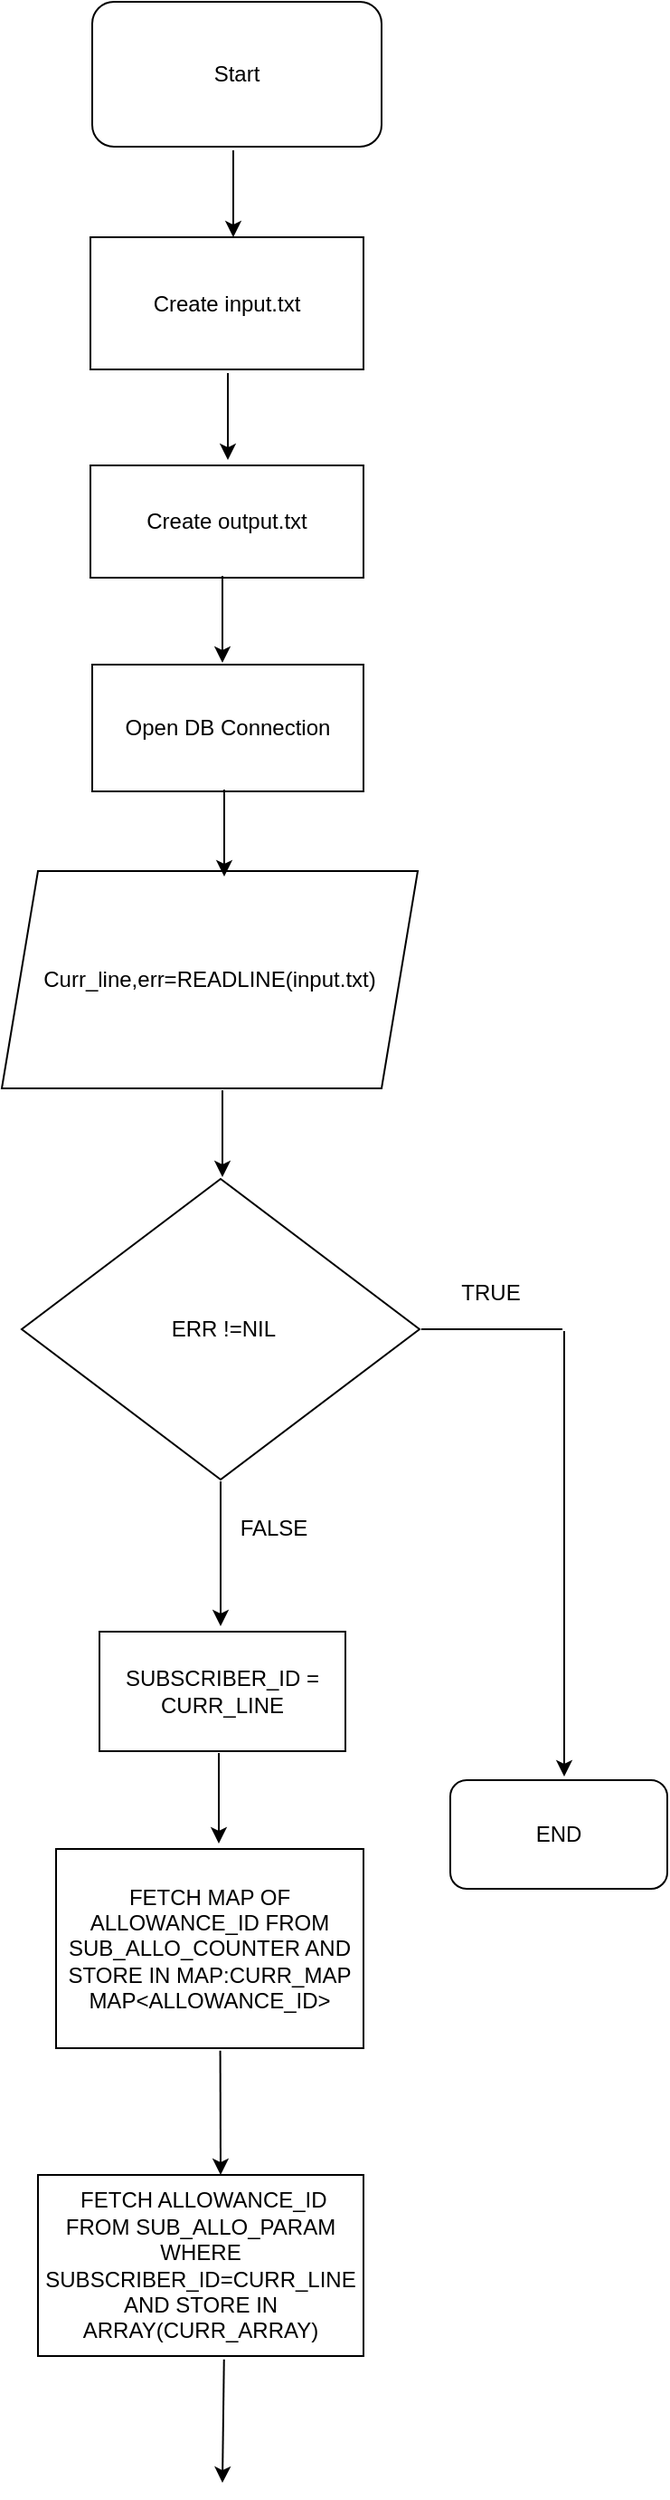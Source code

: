 <mxfile version="24.3.1" type="github">
  <diagram id="C5RBs43oDa-KdzZeNtuy" name="Page-1">
    <mxGraphModel dx="926" dy="495" grid="1" gridSize="10" guides="1" tooltips="1" connect="1" arrows="1" fold="1" page="1" pageScale="1" pageWidth="827" pageHeight="1169" math="0" shadow="0">
      <root>
        <mxCell id="WIyWlLk6GJQsqaUBKTNV-0" />
        <mxCell id="WIyWlLk6GJQsqaUBKTNV-1" parent="WIyWlLk6GJQsqaUBKTNV-0" />
        <mxCell id="4eyrsKKrzkqtE2-U9tnP-0" value="Start" style="rounded=1;whiteSpace=wrap;html=1;" vertex="1" parent="WIyWlLk6GJQsqaUBKTNV-1">
          <mxGeometry x="370" y="20" width="160" height="80" as="geometry" />
        </mxCell>
        <mxCell id="4eyrsKKrzkqtE2-U9tnP-2" value="Create input.txt" style="rounded=0;whiteSpace=wrap;html=1;" vertex="1" parent="WIyWlLk6GJQsqaUBKTNV-1">
          <mxGeometry x="369" y="150" width="151" height="73" as="geometry" />
        </mxCell>
        <mxCell id="4eyrsKKrzkqtE2-U9tnP-4" value="Create output.txt" style="rounded=0;whiteSpace=wrap;html=1;" vertex="1" parent="WIyWlLk6GJQsqaUBKTNV-1">
          <mxGeometry x="369" y="276" width="151" height="62" as="geometry" />
        </mxCell>
        <mxCell id="4eyrsKKrzkqtE2-U9tnP-6" value="Open DB Connection" style="rounded=0;whiteSpace=wrap;html=1;" vertex="1" parent="WIyWlLk6GJQsqaUBKTNV-1">
          <mxGeometry x="370" y="386" width="150" height="70" as="geometry" />
        </mxCell>
        <mxCell id="4eyrsKKrzkqtE2-U9tnP-8" value="Curr_line,err=READLINE(input.txt)" style="shape=parallelogram;perimeter=parallelogramPerimeter;whiteSpace=wrap;html=1;fixedSize=1;" vertex="1" parent="WIyWlLk6GJQsqaUBKTNV-1">
          <mxGeometry x="320" y="500" width="230" height="120" as="geometry" />
        </mxCell>
        <mxCell id="4eyrsKKrzkqtE2-U9tnP-11" value="" style="endArrow=classic;html=1;rounded=0;" edge="1" parent="WIyWlLk6GJQsqaUBKTNV-1">
          <mxGeometry width="50" height="50" relative="1" as="geometry">
            <mxPoint x="448" y="102" as="sourcePoint" />
            <mxPoint x="448" y="150" as="targetPoint" />
          </mxGeometry>
        </mxCell>
        <mxCell id="4eyrsKKrzkqtE2-U9tnP-12" value="" style="endArrow=classic;html=1;rounded=0;" edge="1" parent="WIyWlLk6GJQsqaUBKTNV-1">
          <mxGeometry width="50" height="50" relative="1" as="geometry">
            <mxPoint x="445" y="225" as="sourcePoint" />
            <mxPoint x="445" y="273" as="targetPoint" />
          </mxGeometry>
        </mxCell>
        <mxCell id="4eyrsKKrzkqtE2-U9tnP-13" value="" style="endArrow=classic;html=1;rounded=0;" edge="1" parent="WIyWlLk6GJQsqaUBKTNV-1">
          <mxGeometry width="50" height="50" relative="1" as="geometry">
            <mxPoint x="442" y="337" as="sourcePoint" />
            <mxPoint x="442" y="385" as="targetPoint" />
          </mxGeometry>
        </mxCell>
        <mxCell id="4eyrsKKrzkqtE2-U9tnP-14" value="" style="endArrow=classic;html=1;rounded=0;" edge="1" parent="WIyWlLk6GJQsqaUBKTNV-1">
          <mxGeometry width="50" height="50" relative="1" as="geometry">
            <mxPoint x="443" y="455" as="sourcePoint" />
            <mxPoint x="443" y="503" as="targetPoint" />
          </mxGeometry>
        </mxCell>
        <mxCell id="4eyrsKKrzkqtE2-U9tnP-15" value="" style="endArrow=classic;html=1;rounded=0;" edge="1" parent="WIyWlLk6GJQsqaUBKTNV-1">
          <mxGeometry width="50" height="50" relative="1" as="geometry">
            <mxPoint x="442" y="621" as="sourcePoint" />
            <mxPoint x="442" y="669" as="targetPoint" />
          </mxGeometry>
        </mxCell>
        <mxCell id="4eyrsKKrzkqtE2-U9tnP-16" value="&amp;nbsp;ERR !=NIL" style="rhombus;whiteSpace=wrap;html=1;" vertex="1" parent="WIyWlLk6GJQsqaUBKTNV-1">
          <mxGeometry x="331" y="670" width="220" height="166" as="geometry" />
        </mxCell>
        <mxCell id="4eyrsKKrzkqtE2-U9tnP-17" value="" style="endArrow=none;html=1;rounded=0;" edge="1" parent="WIyWlLk6GJQsqaUBKTNV-1">
          <mxGeometry width="50" height="50" relative="1" as="geometry">
            <mxPoint x="552" y="753" as="sourcePoint" />
            <mxPoint x="630" y="753" as="targetPoint" />
          </mxGeometry>
        </mxCell>
        <mxCell id="4eyrsKKrzkqtE2-U9tnP-18" value="TRUE" style="text;html=1;align=center;verticalAlign=middle;resizable=0;points=[];autosize=1;strokeColor=none;fillColor=none;" vertex="1" parent="WIyWlLk6GJQsqaUBKTNV-1">
          <mxGeometry x="560" y="718" width="60" height="30" as="geometry" />
        </mxCell>
        <mxCell id="4eyrsKKrzkqtE2-U9tnP-19" value="" style="endArrow=classic;html=1;rounded=0;" edge="1" parent="WIyWlLk6GJQsqaUBKTNV-1">
          <mxGeometry width="50" height="50" relative="1" as="geometry">
            <mxPoint x="631" y="754" as="sourcePoint" />
            <mxPoint x="631" y="1000" as="targetPoint" />
          </mxGeometry>
        </mxCell>
        <mxCell id="4eyrsKKrzkqtE2-U9tnP-20" value="END" style="rounded=1;whiteSpace=wrap;html=1;" vertex="1" parent="WIyWlLk6GJQsqaUBKTNV-1">
          <mxGeometry x="568" y="1002" width="120" height="60" as="geometry" />
        </mxCell>
        <mxCell id="4eyrsKKrzkqtE2-U9tnP-21" value="" style="endArrow=classic;html=1;rounded=0;" edge="1" parent="WIyWlLk6GJQsqaUBKTNV-1">
          <mxGeometry width="50" height="50" relative="1" as="geometry">
            <mxPoint x="441" y="837" as="sourcePoint" />
            <mxPoint x="441" y="917" as="targetPoint" />
          </mxGeometry>
        </mxCell>
        <mxCell id="4eyrsKKrzkqtE2-U9tnP-22" value="FALSE" style="text;html=1;align=center;verticalAlign=middle;resizable=0;points=[];autosize=1;strokeColor=none;fillColor=none;" vertex="1" parent="WIyWlLk6GJQsqaUBKTNV-1">
          <mxGeometry x="440" y="848" width="60" height="30" as="geometry" />
        </mxCell>
        <mxCell id="4eyrsKKrzkqtE2-U9tnP-23" value="SUBSCRIBER_ID = CURR_LINE" style="rounded=0;whiteSpace=wrap;html=1;" vertex="1" parent="WIyWlLk6GJQsqaUBKTNV-1">
          <mxGeometry x="374" y="920" width="136" height="66" as="geometry" />
        </mxCell>
        <mxCell id="4eyrsKKrzkqtE2-U9tnP-24" value="" style="endArrow=classic;html=1;rounded=0;" edge="1" parent="WIyWlLk6GJQsqaUBKTNV-1">
          <mxGeometry width="50" height="50" relative="1" as="geometry">
            <mxPoint x="440" y="987" as="sourcePoint" />
            <mxPoint x="440" y="1037" as="targetPoint" />
          </mxGeometry>
        </mxCell>
        <mxCell id="4eyrsKKrzkqtE2-U9tnP-25" value="FETCH MAP OF ALLOWANCE_ID FROM SUB_ALLO_COUNTER AND STORE IN MAP:CURR_MAP MAP&amp;lt;ALLOWANCE_ID&amp;gt;" style="rounded=0;whiteSpace=wrap;html=1;" vertex="1" parent="WIyWlLk6GJQsqaUBKTNV-1">
          <mxGeometry x="350" y="1040" width="170" height="110" as="geometry" />
        </mxCell>
        <mxCell id="4eyrsKKrzkqtE2-U9tnP-26" value="" style="endArrow=classic;html=1;rounded=0;exitX=0.587;exitY=1.031;exitDx=0;exitDy=0;exitPerimeter=0;" edge="1" parent="WIyWlLk6GJQsqaUBKTNV-1">
          <mxGeometry width="50" height="50" relative="1" as="geometry">
            <mxPoint x="440.79" y="1151.41" as="sourcePoint" />
            <mxPoint x="441" y="1220" as="targetPoint" />
          </mxGeometry>
        </mxCell>
        <mxCell id="4eyrsKKrzkqtE2-U9tnP-27" value="&amp;nbsp;FETCH ALLOWANCE_ID FROM SUB_ALLO_PARAM WHERE SUBSCRIBER_ID=CURR_LINE AND STORE IN ARRAY(CURR_ARRAY)" style="rounded=0;whiteSpace=wrap;html=1;" vertex="1" parent="WIyWlLk6GJQsqaUBKTNV-1">
          <mxGeometry x="340" y="1220" width="180" height="100" as="geometry" />
        </mxCell>
        <mxCell id="4eyrsKKrzkqtE2-U9tnP-29" value="" style="endArrow=classic;html=1;rounded=0;exitX=0.616;exitY=1.039;exitDx=0;exitDy=0;exitPerimeter=0;" edge="1" parent="WIyWlLk6GJQsqaUBKTNV-1">
          <mxGeometry width="50" height="50" relative="1" as="geometry">
            <mxPoint x="442.88" y="1321.9" as="sourcePoint" />
            <mxPoint x="442" y="1390" as="targetPoint" />
          </mxGeometry>
        </mxCell>
      </root>
    </mxGraphModel>
  </diagram>
</mxfile>
